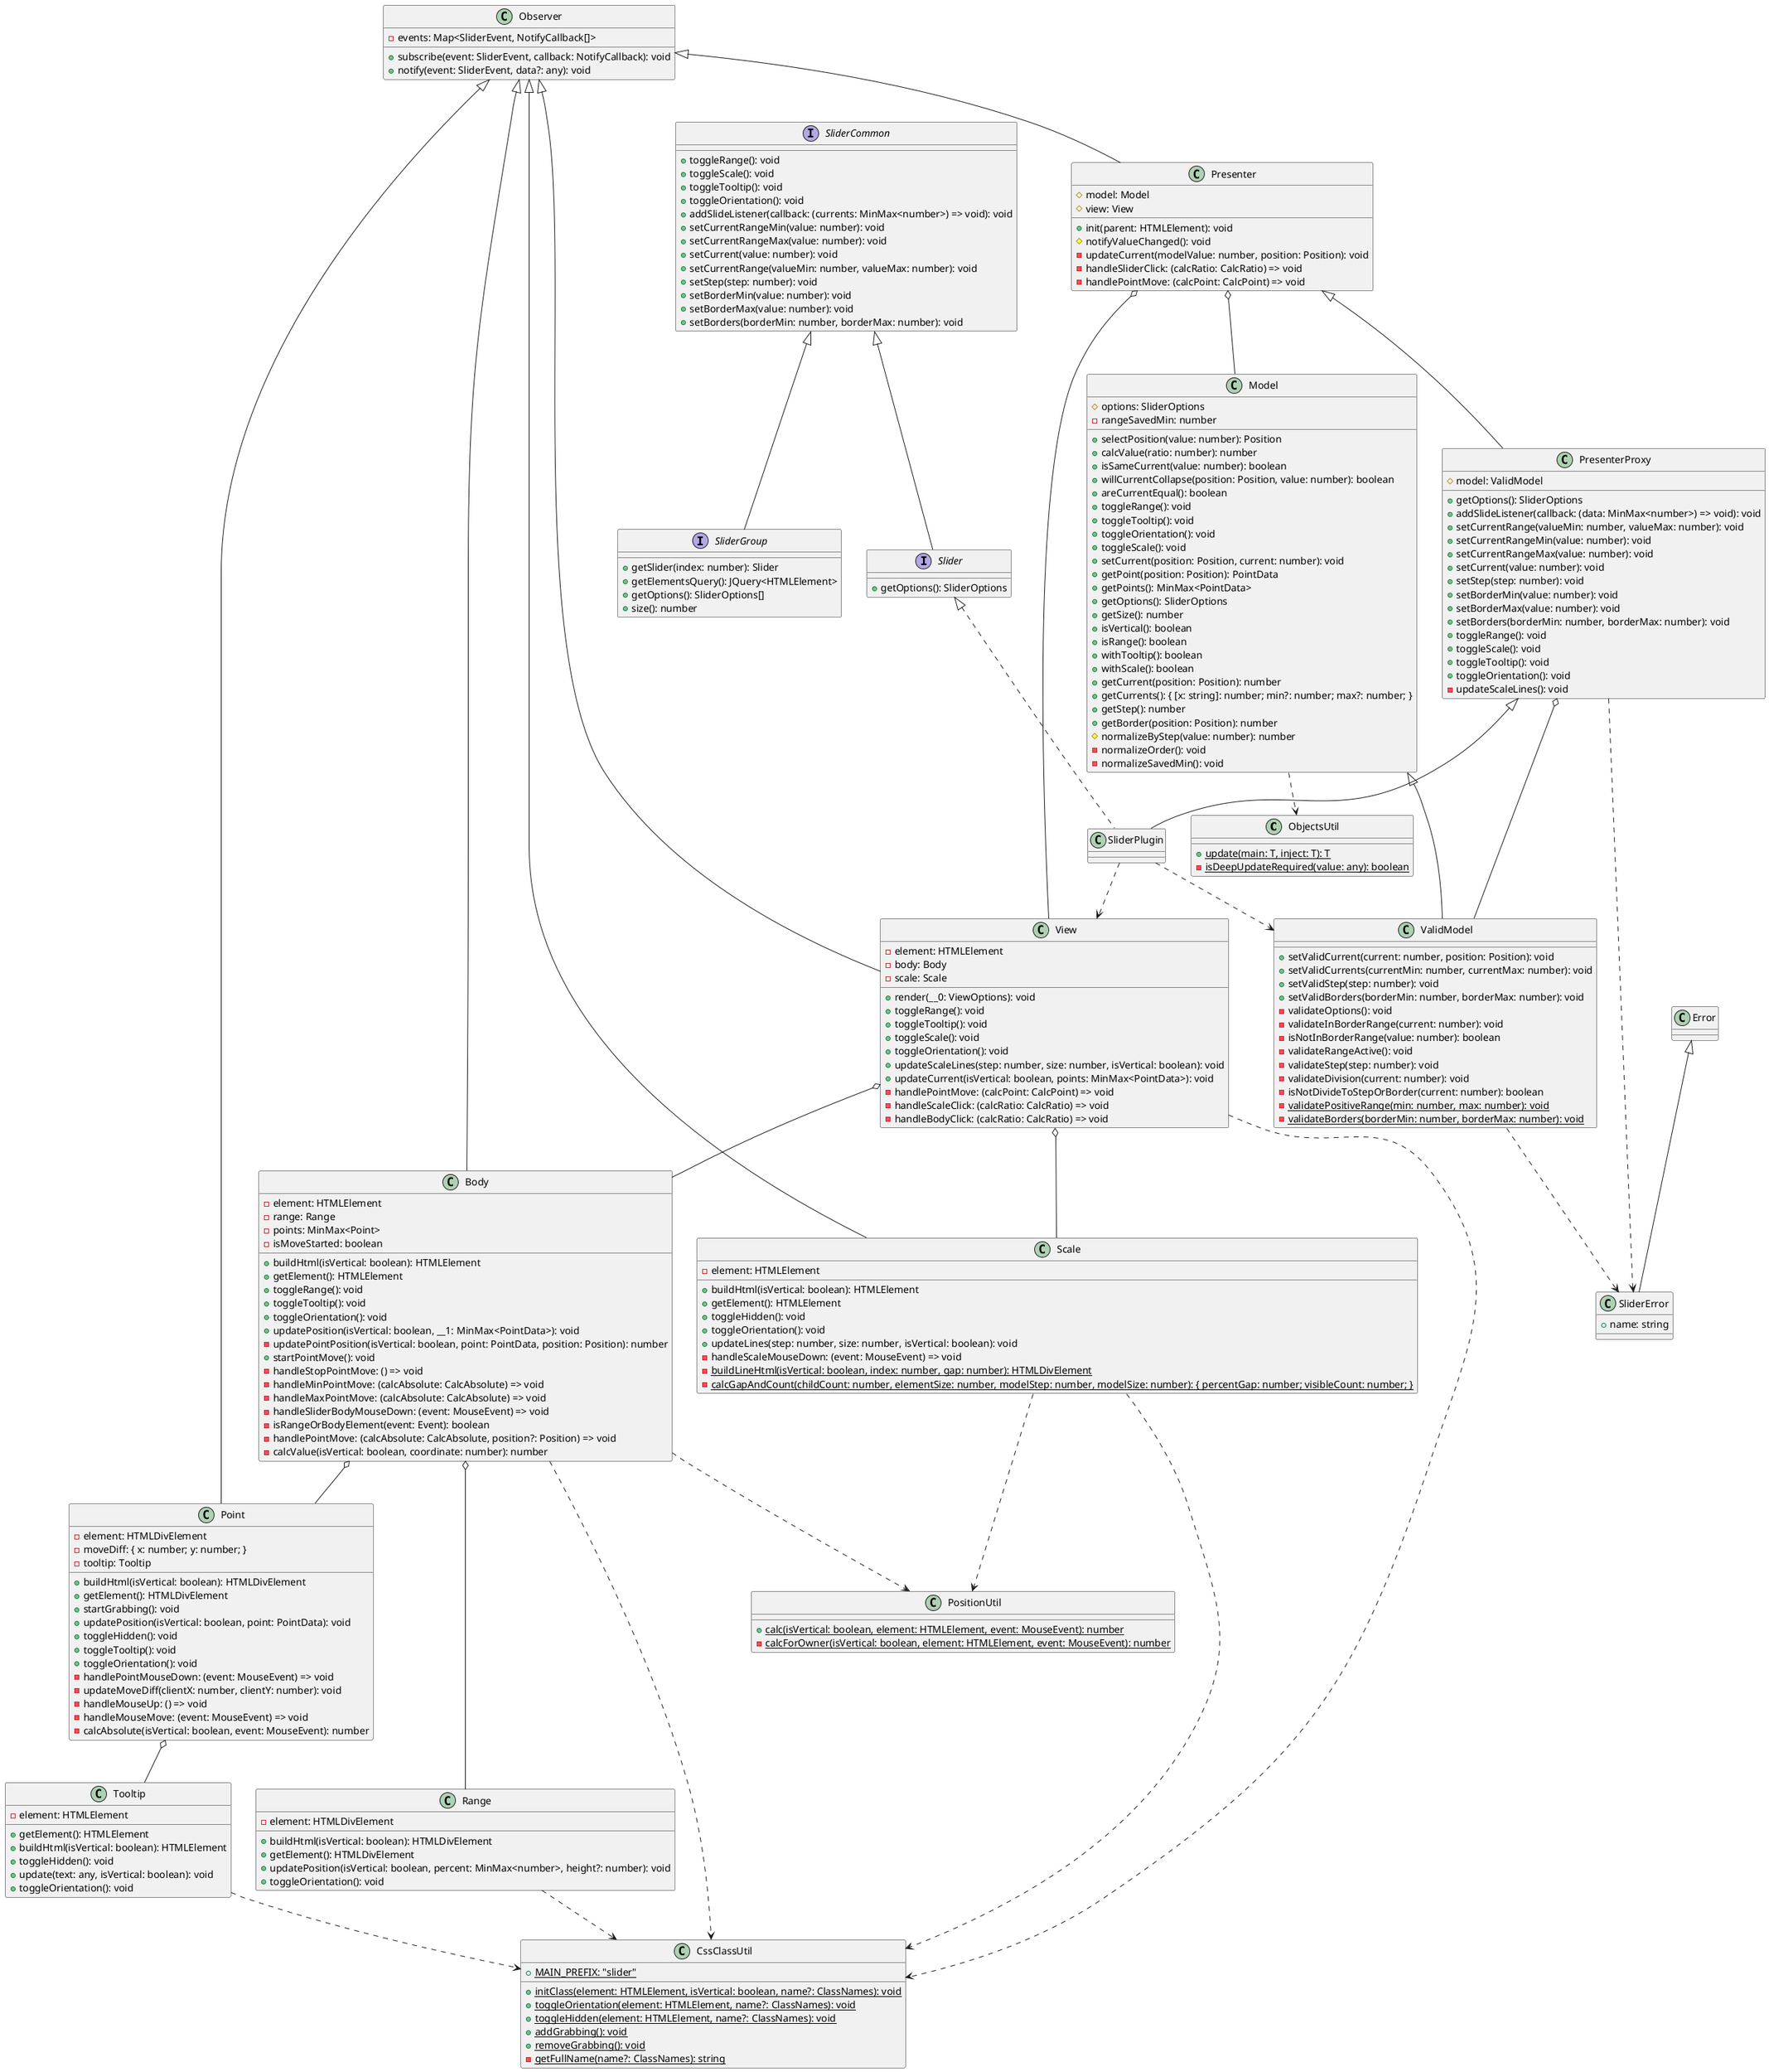 @startuml

class ObjectsUtil {
    +{static} update(main: T, inject: T): T
    -{static} isDeepUpdateRequired(value: any): boolean
}
class Model {
    #options: SliderOptions
    -rangeSavedMin: number
    +selectPosition(value: number): Position
    +calcValue(ratio: number): number
    +isSameCurrent(value: number): boolean
    +willCurrentCollapse(position: Position, value: number): boolean
    +areCurrentEqual(): boolean
    +toggleRange(): void
    +toggleTooltip(): void
    +toggleOrientation(): void
    +toggleScale(): void
    +setCurrent(position: Position, current: number): void
    +getPoint(position: Position): PointData
    +getPoints(): MinMax<PointData>
    +getOptions(): SliderOptions
    +getSize(): number
    +isVertical(): boolean
    +isRange(): boolean
    +withTooltip(): boolean
    +withScale(): boolean
    +getCurrent(position: Position): number
    +getCurrents(): { [x: string]: number; min?: number; max?: number; }
    +getStep(): number
    +getBorder(position: Position): number
    #normalizeByStep(value: number): number
    -normalizeOrder(): void
    -normalizeSavedMin(): void
}
class SliderError extends Error {
    +name: string
}
class ValidModel extends Model {
    +setValidCurrent(current: number, position: Position): void
    +setValidCurrents(currentMin: number, currentMax: number): void
    +setValidStep(step: number): void
    +setValidBorders(borderMin: number, borderMax: number): void
    -validateOptions(): void
    -validateInBorderRange(current: number): void
    -isNotInBorderRange(value: number): boolean
    -validateRangeActive(): void
    -validateStep(step: number): void
    -validateDivision(current: number): void
    -isNotDivideToStepOrBorder(current: number): boolean
    -{static} validatePositiveRange(min: number, max: number): void
    -{static} validateBorders(borderMin: number, borderMax: number): void
}
class Observer {
    -events: Map<SliderEvent, NotifyCallback[]>
    +subscribe(event: SliderEvent, callback: NotifyCallback): void
    +notify(event: SliderEvent, data?: any): void
}
class CssClassUtil {
    +{static} MAIN_PREFIX: "slider"
    +{static} initClass(element: HTMLElement, isVertical: boolean, name?: ClassNames): void
    +{static} toggleOrientation(element: HTMLElement, name?: ClassNames): void
    +{static} toggleHidden(element: HTMLElement, name?: ClassNames): void
    +{static} addGrabbing(): void
    +{static} removeGrabbing(): void
    -{static} getFullName(name?: ClassNames): string
}
class PositionUtil {
    +{static} calc(isVertical: boolean, element: HTMLElement, event: MouseEvent): number
    -{static} calcForOwner(isVertical: boolean, element: HTMLElement, event: MouseEvent): number
}
class Tooltip {
    -element: HTMLElement
    +getElement(): HTMLElement
    +buildHtml(isVertical: boolean): HTMLElement
    +toggleHidden(): void
    +update(text: any, isVertical: boolean): void
    +toggleOrientation(): void
}
class Point extends Observer {
    -element: HTMLDivElement
    -moveDiff: { x: number; y: number; }
    -tooltip: Tooltip
    +buildHtml(isVertical: boolean): HTMLDivElement
    +getElement(): HTMLDivElement
    +startGrabbing(): void
    +updatePosition(isVertical: boolean, point: PointData): void
    +toggleHidden(): void
    +toggleTooltip(): void
    +toggleOrientation(): void
    -handlePointMouseDown: (event: MouseEvent) => void
    -updateMoveDiff(clientX: number, clientY: number): void
    -handleMouseUp: () => void
    -handleMouseMove: (event: MouseEvent) => void
    -calcAbsolute(isVertical: boolean, event: MouseEvent): number
}
class Range {
    -element: HTMLDivElement
    +buildHtml(isVertical: boolean): HTMLDivElement
    +getElement(): HTMLDivElement
    +updatePosition(isVertical: boolean, percent: MinMax<number>, height?: number): void
    +toggleOrientation(): void
}
class Body extends Observer {
    -element: HTMLElement
    -range: Range
    -points: MinMax<Point>
    -isMoveStarted: boolean
    +buildHtml(isVertical: boolean): HTMLElement
    +getElement(): HTMLElement
    +toggleRange(): void
    +toggleTooltip(): void
    +toggleOrientation(): void
    +updatePosition(isVertical: boolean, __1: MinMax<PointData>): void
    -updatePointPosition(isVertical: boolean, point: PointData, position: Position): number
    +startPointMove(): void
    -handleStopPointMove: () => void
    -handleMinPointMove: (calcAbsolute: CalcAbsolute) => void
    -handleMaxPointMove: (calcAbsolute: CalcAbsolute) => void
    -handleSliderBodyMouseDown: (event: MouseEvent) => void
    -isRangeOrBodyElement(event: Event): boolean
    -handlePointMove: (calcAbsolute: CalcAbsolute, position?: Position) => void
    -calcValue(isVertical: boolean, coordinate: number): number
}
class Scale extends Observer {
    -element: HTMLElement
    +buildHtml(isVertical: boolean): HTMLElement
    +getElement(): HTMLElement
    +toggleHidden(): void
    +toggleOrientation(): void
    +updateLines(step: number, size: number, isVertical: boolean): void
    -handleScaleMouseDown: (event: MouseEvent) => void
    -{static} buildLineHtml(isVertical: boolean, index: number, gap: number): HTMLDivElement
    -{static} calcGapAndCount(childCount: number, elementSize: number, modelStep: number, modelSize: number): { percentGap: number; visibleCount: number; }
}
class View extends Observer {
    -element: HTMLElement
    -body: Body
    -scale: Scale
    +render(__0: ViewOptions): void
    +toggleRange(): void
    +toggleTooltip(): void
    +toggleScale(): void
    +toggleOrientation(): void
    +updateScaleLines(step: number, size: number, isVertical: boolean): void
    +updateCurrent(isVertical: boolean, points: MinMax<PointData>): void
    -handlePointMove: (calcPoint: CalcPoint) => void
    -handleScaleClick: (calcRatio: CalcRatio) => void
    -handleBodyClick: (calcRatio: CalcRatio) => void
}
class Presenter extends Observer {
    #model: Model
    #view: View
    +init(parent: HTMLElement): void
    #notifyValueChanged(): void
    -updateCurrent(modelValue: number, position: Position): void
    -handleSliderClick: (calcRatio: CalcRatio) => void
    -handlePointMove: (calcPoint: CalcPoint) => void
}
class PresenterProxy extends Presenter {
    #model: ValidModel
    +getOptions(): SliderOptions
    +addSlideListener(callback: (data: MinMax<number>) => void): void
    +setCurrentRange(valueMin: number, valueMax: number): void
    +setCurrentRangeMin(value: number): void
    +setCurrentRangeMax(value: number): void
    +setCurrent(value: number): void
    +setStep(step: number): void
    +setBorderMin(value: number): void
    +setBorderMax(value: number): void
    +setBorders(borderMin: number, borderMax: number): void
    +toggleRange(): void
    +toggleScale(): void
    +toggleTooltip(): void
    +toggleOrientation(): void
    -updateScaleLines(): void
}
interface SliderCommon {
    +toggleRange(): void
    +toggleScale(): void
    +toggleTooltip(): void
    +toggleOrientation(): void
    +addSlideListener(callback: (currents: MinMax<number>) => void): void
    +setCurrentRangeMin(value: number): void
    +setCurrentRangeMax(value: number): void
    +setCurrent(value: number): void
    +setCurrentRange(valueMin: number, valueMax: number): void
    +setStep(step: number): void
    +setBorderMin(value: number): void
    +setBorderMax(value: number): void
    +setBorders(borderMin: number, borderMax: number): void
}
interface Slider extends SliderCommon {
    +getOptions(): SliderOptions
}
interface SliderGroup extends SliderCommon {
    +getSlider(index: number): Slider
    +getElementsQuery(): JQuery<HTMLElement>
    +getOptions(): SliderOptions[]
    +size(): number
}
class SliderPlugin extends PresenterProxy implements Slider

View..>CssClassUtil
Body..>CssClassUtil
Range..>CssClassUtil
Scale..>CssClassUtil
Tooltip..>CssClassUtil

Scale..>PositionUtil
Body..>PositionUtil

Model..>ObjectsUtil

PresenterProxy..>SliderError
ValidModel..>SliderError

Presenter o-- Model
Presenter o-- View
PresenterProxy o-- ValidModel

SliderPlugin ..> ValidModel
SliderPlugin ..> View
View o-- Body
View o-- Scale
Body o-- Point
Body o-- Range
Point o-- Tooltip

@enduml

